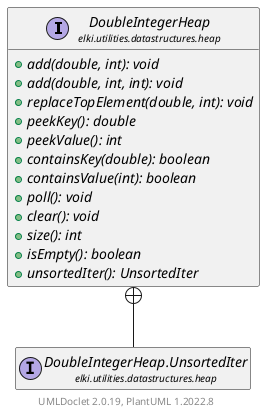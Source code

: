 @startuml
    remove .*\.(Instance|Par|Parameterizer|Factory)$
    set namespaceSeparator none
    hide empty fields
    hide empty methods

    interface "<size:14>DoubleIntegerHeap\n<size:10>elki.utilities.datastructures.heap" as elki.utilities.datastructures.heap.DoubleIntegerHeap [[DoubleIntegerHeap.html]] {
        {abstract} +add(double, int): void
        {abstract} +add(double, int, int): void
        {abstract} +replaceTopElement(double, int): void
        {abstract} +peekKey(): double
        {abstract} +peekValue(): int
        {abstract} +containsKey(double): boolean
        {abstract} +containsValue(int): boolean
        {abstract} +poll(): void
        {abstract} +clear(): void
        {abstract} +size(): int
        {abstract} +isEmpty(): boolean
        {abstract} +unsortedIter(): UnsortedIter
    }
    interface "<size:14>DoubleIntegerHeap.UnsortedIter\n<size:10>elki.utilities.datastructures.heap" as elki.utilities.datastructures.heap.DoubleIntegerHeap.UnsortedIter [[DoubleIntegerHeap.UnsortedIter.html]]

    elki.utilities.datastructures.heap.DoubleIntegerHeap +-- elki.utilities.datastructures.heap.DoubleIntegerHeap.UnsortedIter

    center footer UMLDoclet 2.0.19, PlantUML 1.2022.8
@enduml
